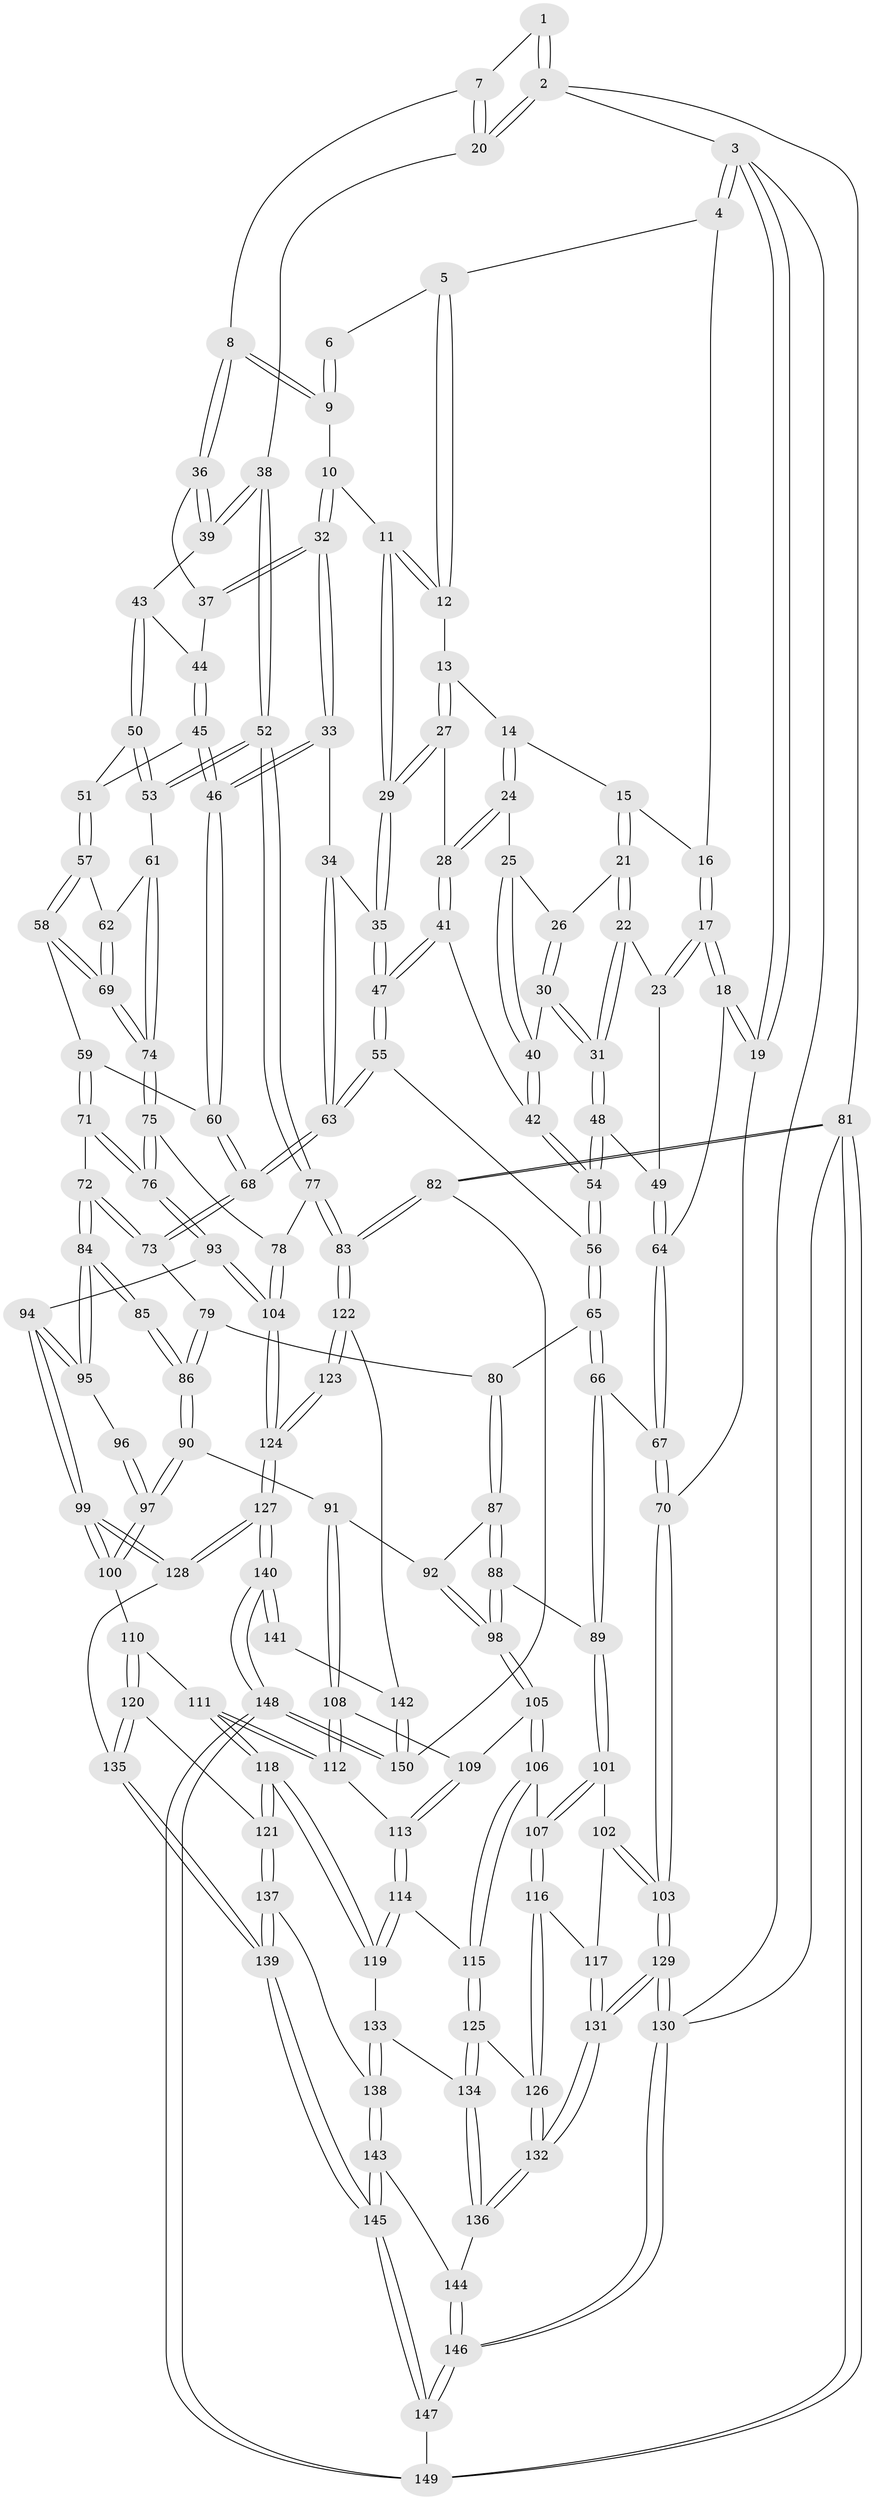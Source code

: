 // Generated by graph-tools (version 1.1) at 2025/27/03/09/25 03:27:11]
// undirected, 150 vertices, 372 edges
graph export_dot {
graph [start="1"]
  node [color=gray90,style=filled];
  1 [pos="+1+0"];
  2 [pos="+1+0"];
  3 [pos="+0+0"];
  4 [pos="+0.18288264481633545+0"];
  5 [pos="+0.5330951719663778+0"];
  6 [pos="+0.7453462506534022+0"];
  7 [pos="+0.8793890141053545+0.06439723061182141"];
  8 [pos="+0.8587588380926116+0.08293955345364581"];
  9 [pos="+0.7761453386858201+0.007293083119367064"];
  10 [pos="+0.721464634186704+0.07327008741696917"];
  11 [pos="+0.7074036726512443+0.07761726940436046"];
  12 [pos="+0.528046098250662+0"];
  13 [pos="+0.5173897839691555+0"];
  14 [pos="+0.37022231016229185+0.0681779457125773"];
  15 [pos="+0.23759505976117182+0"];
  16 [pos="+0.19687399728527877+0"];
  17 [pos="+0.025569283912647234+0.19386364971674058"];
  18 [pos="+0+0.22734990705875316"];
  19 [pos="+0+0.20160749746771758"];
  20 [pos="+1+0"];
  21 [pos="+0.23477462989725978+0.017064833187377115"];
  22 [pos="+0.19641204249417235+0.12962055089226024"];
  23 [pos="+0.18218874488312461+0.13659101256381462"];
  24 [pos="+0.37161100954812104+0.114065571276475"];
  25 [pos="+0.35517379921927283+0.1325502250478993"];
  26 [pos="+0.27570230386782363+0.07571657703888428"];
  27 [pos="+0.5239587561865205+0.020277654536622405"];
  28 [pos="+0.449290294502834+0.14759345606873087"];
  29 [pos="+0.6102120432861543+0.1434515789546007"];
  30 [pos="+0.3236838850551761+0.17360387248510364"];
  31 [pos="+0.27690920613373904+0.20817024470389472"];
  32 [pos="+0.7584465430273813+0.15135384949249672"];
  33 [pos="+0.6978080393491458+0.2574738421689199"];
  34 [pos="+0.6244092395069214+0.20454280477436892"];
  35 [pos="+0.6122022596097565+0.19364557120293424"];
  36 [pos="+0.860419236033952+0.09032569228376532"];
  37 [pos="+0.7685582395547466+0.14989414750315516"];
  38 [pos="+1+0.16288717447387122"];
  39 [pos="+0.8821422876587179+0.12427728580604655"];
  40 [pos="+0.3318374996195759+0.1706820978159033"];
  41 [pos="+0.4550639376312141+0.20636307453710756"];
  42 [pos="+0.3960601393528309+0.20656654821354137"];
  43 [pos="+0.8753288066528834+0.15171962856460908"];
  44 [pos="+0.7965324575694729+0.16842054097493292"];
  45 [pos="+0.8334638926869135+0.2390205809592451"];
  46 [pos="+0.7038101985958275+0.26727561630834196"];
  47 [pos="+0.4894789495485167+0.2450744211853379"];
  48 [pos="+0.2716932398818087+0.27714480621376925"];
  49 [pos="+0.1945076594938354+0.27963852537538175"];
  50 [pos="+0.8746269118994214+0.15831937073612307"];
  51 [pos="+0.8449959318958458+0.2387894194968198"];
  52 [pos="+1+0.2882358944674617"];
  53 [pos="+1+0.30207507581553944"];
  54 [pos="+0.31161064033877484+0.3293251655637368"];
  55 [pos="+0.4717110414497823+0.3138759761655035"];
  56 [pos="+0.32592983813685605+0.35917666351658983"];
  57 [pos="+0.9043309891792446+0.29695697798837056"];
  58 [pos="+0.8128444260749702+0.3724073439003219"];
  59 [pos="+0.7271585745606127+0.3431006644633225"];
  60 [pos="+0.7042851158420474+0.30426923086965574"];
  61 [pos="+1+0.30556021877529577"];
  62 [pos="+0.9457559242800687+0.30437649704888997"];
  63 [pos="+0.541317088448093+0.395956739407924"];
  64 [pos="+0.06837631755017645+0.3002757682004235"];
  65 [pos="+0.3183093768454503+0.38695358883279357"];
  66 [pos="+0.14160728745488793+0.45973974243741705"];
  67 [pos="+0.13410046940996032+0.4527052499168181"];
  68 [pos="+0.5453903076022536+0.4020093678342912"];
  69 [pos="+0.8514974124082596+0.45924275098341133"];
  70 [pos="+0+0.5260181879799156"];
  71 [pos="+0.7002234329868867+0.476458255373839"];
  72 [pos="+0.68264156843938+0.48476794844407606"];
  73 [pos="+0.5457266685998483+0.4127935703809386"];
  74 [pos="+0.8600593541971617+0.49743852168404856"];
  75 [pos="+0.8594986192003979+0.5143842353825759"];
  76 [pos="+0.8446118350207544+0.5298819813346998"];
  77 [pos="+1+0.5006315043981147"];
  78 [pos="+1+0.5151489768007845"];
  79 [pos="+0.5231537043923744+0.44995436634057073"];
  80 [pos="+0.3588828304993612+0.46569776269158353"];
  81 [pos="+1+1"];
  82 [pos="+1+0.8743609195038682"];
  83 [pos="+1+0.8054210988953613"];
  84 [pos="+0.6742321679587161+0.5036662062351074"];
  85 [pos="+0.577468970730847+0.5238047796388677"];
  86 [pos="+0.5235483378527886+0.5270998002714816"];
  87 [pos="+0.35885435326198606+0.4666465762747796"];
  88 [pos="+0.2193421388357706+0.5600003179467443"];
  89 [pos="+0.14477747833794238+0.4871168789959056"];
  90 [pos="+0.5128937792838478+0.5721688126897321"];
  91 [pos="+0.39876513376493405+0.5784964198632735"];
  92 [pos="+0.3641017260888137+0.4902898802646498"];
  93 [pos="+0.8281100345053176+0.6383100141602183"];
  94 [pos="+0.6895427615076609+0.633022659003172"];
  95 [pos="+0.672144949768293+0.5128078503631158"];
  96 [pos="+0.6242334989700793+0.5501402361097443"];
  97 [pos="+0.552460247501571+0.6254832688242901"];
  98 [pos="+0.24310295489426598+0.6066212129653761"];
  99 [pos="+0.6007617477966426+0.6899032833148486"];
  100 [pos="+0.568162121244894+0.6647318112116943"];
  101 [pos="+0.06670786960791861+0.6131213020662731"];
  102 [pos="+0+0.6132736645508745"];
  103 [pos="+0+0.6058478377207067"];
  104 [pos="+0.8657595615418089+0.7158892727791065"];
  105 [pos="+0.2440169567948984+0.6094991829616275"];
  106 [pos="+0.13620504584968118+0.6755716178969724"];
  107 [pos="+0.11356123931644432+0.6796088285124958"];
  108 [pos="+0.3893769186666947+0.5944573026484917"];
  109 [pos="+0.25870139610853615+0.621671641644536"];
  110 [pos="+0.49519441819993204+0.6923250994367413"];
  111 [pos="+0.3991821542430283+0.6794933146448167"];
  112 [pos="+0.3967727760406697+0.6730402254380354"];
  113 [pos="+0.27087808425371784+0.6765745125267538"];
  114 [pos="+0.2691056546821072+0.707436378783527"];
  115 [pos="+0.22887180907659835+0.7268326805631413"];
  116 [pos="+0.11171808659458582+0.6884514559711844"];
  117 [pos="+0.051414013558650926+0.7330396743063636"];
  118 [pos="+0.36449932749718494+0.7914009855199586"];
  119 [pos="+0.3443188711052733+0.7896733084311941"];
  120 [pos="+0.4358139737309183+0.8157213124287558"];
  121 [pos="+0.38657833123433183+0.8098126902613654"];
  122 [pos="+1+0.7923809374989026"];
  123 [pos="+0.9438712572806388+0.7599371191393873"];
  124 [pos="+0.8733247417901104+0.7344666933494212"];
  125 [pos="+0.18629568359235768+0.799848831990863"];
  126 [pos="+0.1376097014562889+0.7724853643969719"];
  127 [pos="+0.6790687449413246+0.8853358543608991"];
  128 [pos="+0.6344139191544209+0.8549548561852893"];
  129 [pos="+0+1"];
  130 [pos="+0+1"];
  131 [pos="+0+1"];
  132 [pos="+0+1"];
  133 [pos="+0.28284155204453926+0.8263597590224543"];
  134 [pos="+0.20856749652853931+0.8436436294655117"];
  135 [pos="+0.54259432182534+0.866658520387425"];
  136 [pos="+0.18680757770191003+0.8981865224989304"];
  137 [pos="+0.3708370174012299+0.8946313229937748"];
  138 [pos="+0.30624087830034413+0.9309044451006526"];
  139 [pos="+0.43218170366827435+1"];
  140 [pos="+0.6812090257482436+0.892582635462852"];
  141 [pos="+0.8795100104187021+0.8947523435098346"];
  142 [pos="+0.8626237149540342+0.9800993542067337"];
  143 [pos="+0.2967901828814314+0.9439721923451935"];
  144 [pos="+0.2103794450154912+0.9233312829848349"];
  145 [pos="+0.38590484114231033+1"];
  146 [pos="+0.24232499833329027+1"];
  147 [pos="+0.3851952767060368+1"];
  148 [pos="+0.7379296376191251+1"];
  149 [pos="+0.7373529169412109+1"];
  150 [pos="+0.8471719847172381+1"];
  1 -- 2;
  1 -- 2;
  1 -- 7;
  2 -- 3;
  2 -- 20;
  2 -- 20;
  2 -- 81;
  3 -- 4;
  3 -- 4;
  3 -- 19;
  3 -- 19;
  3 -- 130;
  4 -- 5;
  4 -- 16;
  5 -- 6;
  5 -- 12;
  5 -- 12;
  6 -- 9;
  6 -- 9;
  7 -- 8;
  7 -- 20;
  7 -- 20;
  8 -- 9;
  8 -- 9;
  8 -- 36;
  8 -- 36;
  9 -- 10;
  10 -- 11;
  10 -- 32;
  10 -- 32;
  11 -- 12;
  11 -- 12;
  11 -- 29;
  11 -- 29;
  12 -- 13;
  13 -- 14;
  13 -- 27;
  13 -- 27;
  14 -- 15;
  14 -- 24;
  14 -- 24;
  15 -- 16;
  15 -- 21;
  15 -- 21;
  16 -- 17;
  16 -- 17;
  17 -- 18;
  17 -- 18;
  17 -- 23;
  17 -- 23;
  18 -- 19;
  18 -- 19;
  18 -- 64;
  19 -- 70;
  20 -- 38;
  21 -- 22;
  21 -- 22;
  21 -- 26;
  22 -- 23;
  22 -- 31;
  22 -- 31;
  23 -- 49;
  24 -- 25;
  24 -- 28;
  24 -- 28;
  25 -- 26;
  25 -- 40;
  25 -- 40;
  26 -- 30;
  26 -- 30;
  27 -- 28;
  27 -- 29;
  27 -- 29;
  28 -- 41;
  28 -- 41;
  29 -- 35;
  29 -- 35;
  30 -- 31;
  30 -- 31;
  30 -- 40;
  31 -- 48;
  31 -- 48;
  32 -- 33;
  32 -- 33;
  32 -- 37;
  32 -- 37;
  33 -- 34;
  33 -- 46;
  33 -- 46;
  34 -- 35;
  34 -- 63;
  34 -- 63;
  35 -- 47;
  35 -- 47;
  36 -- 37;
  36 -- 39;
  36 -- 39;
  37 -- 44;
  38 -- 39;
  38 -- 39;
  38 -- 52;
  38 -- 52;
  39 -- 43;
  40 -- 42;
  40 -- 42;
  41 -- 42;
  41 -- 47;
  41 -- 47;
  42 -- 54;
  42 -- 54;
  43 -- 44;
  43 -- 50;
  43 -- 50;
  44 -- 45;
  44 -- 45;
  45 -- 46;
  45 -- 46;
  45 -- 51;
  46 -- 60;
  46 -- 60;
  47 -- 55;
  47 -- 55;
  48 -- 49;
  48 -- 54;
  48 -- 54;
  49 -- 64;
  49 -- 64;
  50 -- 51;
  50 -- 53;
  50 -- 53;
  51 -- 57;
  51 -- 57;
  52 -- 53;
  52 -- 53;
  52 -- 77;
  52 -- 77;
  53 -- 61;
  54 -- 56;
  54 -- 56;
  55 -- 56;
  55 -- 63;
  55 -- 63;
  56 -- 65;
  56 -- 65;
  57 -- 58;
  57 -- 58;
  57 -- 62;
  58 -- 59;
  58 -- 69;
  58 -- 69;
  59 -- 60;
  59 -- 71;
  59 -- 71;
  60 -- 68;
  60 -- 68;
  61 -- 62;
  61 -- 74;
  61 -- 74;
  62 -- 69;
  62 -- 69;
  63 -- 68;
  63 -- 68;
  64 -- 67;
  64 -- 67;
  65 -- 66;
  65 -- 66;
  65 -- 80;
  66 -- 67;
  66 -- 89;
  66 -- 89;
  67 -- 70;
  67 -- 70;
  68 -- 73;
  68 -- 73;
  69 -- 74;
  69 -- 74;
  70 -- 103;
  70 -- 103;
  71 -- 72;
  71 -- 76;
  71 -- 76;
  72 -- 73;
  72 -- 73;
  72 -- 84;
  72 -- 84;
  73 -- 79;
  74 -- 75;
  74 -- 75;
  75 -- 76;
  75 -- 76;
  75 -- 78;
  76 -- 93;
  76 -- 93;
  77 -- 78;
  77 -- 83;
  77 -- 83;
  78 -- 104;
  78 -- 104;
  79 -- 80;
  79 -- 86;
  79 -- 86;
  80 -- 87;
  80 -- 87;
  81 -- 82;
  81 -- 82;
  81 -- 149;
  81 -- 149;
  81 -- 130;
  82 -- 83;
  82 -- 83;
  82 -- 150;
  83 -- 122;
  83 -- 122;
  84 -- 85;
  84 -- 85;
  84 -- 95;
  84 -- 95;
  85 -- 86;
  85 -- 86;
  86 -- 90;
  86 -- 90;
  87 -- 88;
  87 -- 88;
  87 -- 92;
  88 -- 89;
  88 -- 98;
  88 -- 98;
  89 -- 101;
  89 -- 101;
  90 -- 91;
  90 -- 97;
  90 -- 97;
  91 -- 92;
  91 -- 108;
  91 -- 108;
  92 -- 98;
  92 -- 98;
  93 -- 94;
  93 -- 104;
  93 -- 104;
  94 -- 95;
  94 -- 95;
  94 -- 99;
  94 -- 99;
  95 -- 96;
  96 -- 97;
  96 -- 97;
  97 -- 100;
  97 -- 100;
  98 -- 105;
  98 -- 105;
  99 -- 100;
  99 -- 100;
  99 -- 128;
  99 -- 128;
  100 -- 110;
  101 -- 102;
  101 -- 107;
  101 -- 107;
  102 -- 103;
  102 -- 103;
  102 -- 117;
  103 -- 129;
  103 -- 129;
  104 -- 124;
  104 -- 124;
  105 -- 106;
  105 -- 106;
  105 -- 109;
  106 -- 107;
  106 -- 115;
  106 -- 115;
  107 -- 116;
  107 -- 116;
  108 -- 109;
  108 -- 112;
  108 -- 112;
  109 -- 113;
  109 -- 113;
  110 -- 111;
  110 -- 120;
  110 -- 120;
  111 -- 112;
  111 -- 112;
  111 -- 118;
  111 -- 118;
  112 -- 113;
  113 -- 114;
  113 -- 114;
  114 -- 115;
  114 -- 119;
  114 -- 119;
  115 -- 125;
  115 -- 125;
  116 -- 117;
  116 -- 126;
  116 -- 126;
  117 -- 131;
  117 -- 131;
  118 -- 119;
  118 -- 119;
  118 -- 121;
  118 -- 121;
  119 -- 133;
  120 -- 121;
  120 -- 135;
  120 -- 135;
  121 -- 137;
  121 -- 137;
  122 -- 123;
  122 -- 123;
  122 -- 142;
  123 -- 124;
  123 -- 124;
  124 -- 127;
  124 -- 127;
  125 -- 126;
  125 -- 134;
  125 -- 134;
  126 -- 132;
  126 -- 132;
  127 -- 128;
  127 -- 128;
  127 -- 140;
  127 -- 140;
  128 -- 135;
  129 -- 130;
  129 -- 130;
  129 -- 131;
  129 -- 131;
  130 -- 146;
  130 -- 146;
  131 -- 132;
  131 -- 132;
  132 -- 136;
  132 -- 136;
  133 -- 134;
  133 -- 138;
  133 -- 138;
  134 -- 136;
  134 -- 136;
  135 -- 139;
  135 -- 139;
  136 -- 144;
  137 -- 138;
  137 -- 139;
  137 -- 139;
  138 -- 143;
  138 -- 143;
  139 -- 145;
  139 -- 145;
  140 -- 141;
  140 -- 141;
  140 -- 148;
  140 -- 148;
  141 -- 142;
  142 -- 150;
  142 -- 150;
  143 -- 144;
  143 -- 145;
  143 -- 145;
  144 -- 146;
  144 -- 146;
  145 -- 147;
  145 -- 147;
  146 -- 147;
  146 -- 147;
  147 -- 149;
  148 -- 149;
  148 -- 149;
  148 -- 150;
  148 -- 150;
}
